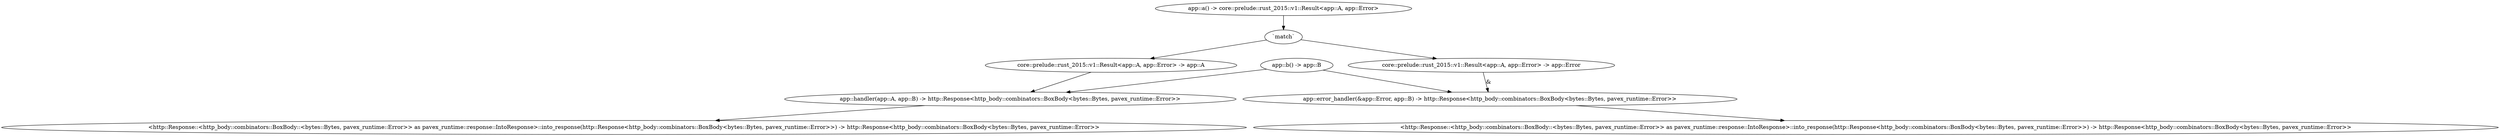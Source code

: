 digraph "GET /home" {
    0 [ label = "app::handler(app::A, app::B) -> http::Response<http_body::combinators::BoxBody<bytes::Bytes, pavex_runtime::Error>>"]
    1 [ label = "app::b() -> app::B"]
    2 [ label = "core::prelude::rust_2015::v1::Result<app::A, app::Error> -> app::A"]
    3 [ label = "app::a() -> core::prelude::rust_2015::v1::Result<app::A, app::Error>"]
    4 [ label = "<http::Response::<http_body::combinators::BoxBody::<bytes::Bytes, pavex_runtime::Error>> as pavex_runtime::response::IntoResponse>::into_response(http::Response<http_body::combinators::BoxBody<bytes::Bytes, pavex_runtime::Error>>) -> http::Response<http_body::combinators::BoxBody<bytes::Bytes, pavex_runtime::Error>>"]
    5 [ label = "core::prelude::rust_2015::v1::Result<app::A, app::Error> -> app::Error"]
    6 [ label = "app::error_handler(&app::Error, app::B) -> http::Response<http_body::combinators::BoxBody<bytes::Bytes, pavex_runtime::Error>>"]
    7 [ label = "<http::Response::<http_body::combinators::BoxBody::<bytes::Bytes, pavex_runtime::Error>> as pavex_runtime::response::IntoResponse>::into_response(http::Response<http_body::combinators::BoxBody<bytes::Bytes, pavex_runtime::Error>>) -> http::Response<http_body::combinators::BoxBody<bytes::Bytes, pavex_runtime::Error>>"]
    8 [ label = "`match`"]
    1 -> 0 [ ]
    2 -> 0 [ ]
    8 -> 5 [ ]
    0 -> 4 [ ]
    8 -> 2 [ ]
    5 -> 6 [ label = "&"]
    1 -> 6 [ ]
    6 -> 7 [ ]
    3 -> 8 [ ]
}
digraph app_state {
    0 [ label = "crate::ApplicationState() -> crate::ApplicationState"]
}